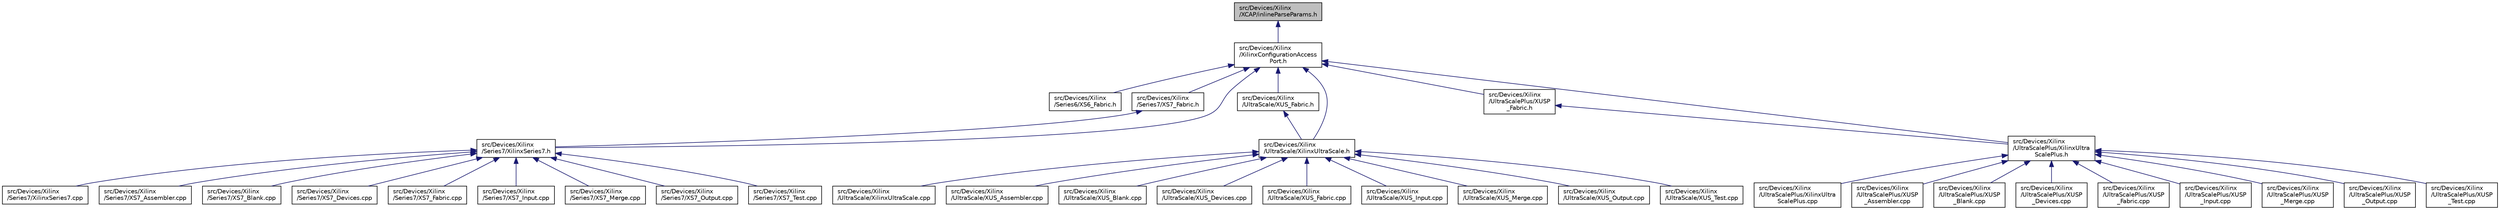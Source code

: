 digraph "src/Devices/Xilinx/XCAP/inlineParseParams.h"
{
 // INTERACTIVE_SVG=YES
 // LATEX_PDF_SIZE
  edge [fontname="Helvetica",fontsize="10",labelfontname="Helvetica",labelfontsize="10"];
  node [fontname="Helvetica",fontsize="10",shape=record];
  Node1 [label="src/Devices/Xilinx\l/XCAP/inlineParseParams.h",height=0.2,width=0.4,color="black", fillcolor="grey75", style="filled", fontcolor="black",tooltip=" "];
  Node1 -> Node2 [dir="back",color="midnightblue",fontsize="10",style="solid",fontname="Helvetica"];
  Node2 [label="src/Devices/Xilinx\l/XilinxConfigurationAccess\lPort.h",height=0.2,width=0.4,color="black", fillcolor="white", style="filled",URL="$XilinxConfigurationAccessPort_8h.html",tooltip=" "];
  Node2 -> Node3 [dir="back",color="midnightblue",fontsize="10",style="solid",fontname="Helvetica"];
  Node3 [label="src/Devices/Xilinx\l/Series6/XS6_Fabric.h",height=0.2,width=0.4,color="black", fillcolor="white", style="filled",URL="$XS6__Fabric_8h.html",tooltip=" "];
  Node2 -> Node4 [dir="back",color="midnightblue",fontsize="10",style="solid",fontname="Helvetica"];
  Node4 [label="src/Devices/Xilinx\l/Series7/XS7_Fabric.h",height=0.2,width=0.4,color="black", fillcolor="white", style="filled",URL="$XS7__Fabric_8h.html",tooltip=" "];
  Node4 -> Node5 [dir="back",color="midnightblue",fontsize="10",style="solid",fontname="Helvetica"];
  Node5 [label="src/Devices/Xilinx\l/Series7/XilinxSeries7.h",height=0.2,width=0.4,color="black", fillcolor="white", style="filled",URL="$XilinxSeries7_8h.html",tooltip=" "];
  Node5 -> Node6 [dir="back",color="midnightblue",fontsize="10",style="solid",fontname="Helvetica"];
  Node6 [label="src/Devices/Xilinx\l/Series7/XilinxSeries7.cpp",height=0.2,width=0.4,color="black", fillcolor="white", style="filled",URL="$XilinxSeries7_8cpp.html",tooltip=" "];
  Node5 -> Node7 [dir="back",color="midnightblue",fontsize="10",style="solid",fontname="Helvetica"];
  Node7 [label="src/Devices/Xilinx\l/Series7/XS7_Assembler.cpp",height=0.2,width=0.4,color="black", fillcolor="white", style="filled",URL="$XS7__Assembler_8cpp.html",tooltip=" "];
  Node5 -> Node8 [dir="back",color="midnightblue",fontsize="10",style="solid",fontname="Helvetica"];
  Node8 [label="src/Devices/Xilinx\l/Series7/XS7_Blank.cpp",height=0.2,width=0.4,color="black", fillcolor="white", style="filled",URL="$XS7__Blank_8cpp.html",tooltip=" "];
  Node5 -> Node9 [dir="back",color="midnightblue",fontsize="10",style="solid",fontname="Helvetica"];
  Node9 [label="src/Devices/Xilinx\l/Series7/XS7_Devices.cpp",height=0.2,width=0.4,color="black", fillcolor="white", style="filled",URL="$XS7__Devices_8cpp.html",tooltip=" "];
  Node5 -> Node10 [dir="back",color="midnightblue",fontsize="10",style="solid",fontname="Helvetica"];
  Node10 [label="src/Devices/Xilinx\l/Series7/XS7_Fabric.cpp",height=0.2,width=0.4,color="black", fillcolor="white", style="filled",URL="$XS7__Fabric_8cpp.html",tooltip=" "];
  Node5 -> Node11 [dir="back",color="midnightblue",fontsize="10",style="solid",fontname="Helvetica"];
  Node11 [label="src/Devices/Xilinx\l/Series7/XS7_Input.cpp",height=0.2,width=0.4,color="black", fillcolor="white", style="filled",URL="$XS7__Input_8cpp.html",tooltip=" "];
  Node5 -> Node12 [dir="back",color="midnightblue",fontsize="10",style="solid",fontname="Helvetica"];
  Node12 [label="src/Devices/Xilinx\l/Series7/XS7_Merge.cpp",height=0.2,width=0.4,color="black", fillcolor="white", style="filled",URL="$XS7__Merge_8cpp.html",tooltip=" "];
  Node5 -> Node13 [dir="back",color="midnightblue",fontsize="10",style="solid",fontname="Helvetica"];
  Node13 [label="src/Devices/Xilinx\l/Series7/XS7_Output.cpp",height=0.2,width=0.4,color="black", fillcolor="white", style="filled",URL="$XS7__Output_8cpp.html",tooltip=" "];
  Node5 -> Node14 [dir="back",color="midnightblue",fontsize="10",style="solid",fontname="Helvetica"];
  Node14 [label="src/Devices/Xilinx\l/Series7/XS7_Test.cpp",height=0.2,width=0.4,color="black", fillcolor="white", style="filled",URL="$XS7__Test_8cpp.html",tooltip=" "];
  Node2 -> Node5 [dir="back",color="midnightblue",fontsize="10",style="solid",fontname="Helvetica"];
  Node2 -> Node15 [dir="back",color="midnightblue",fontsize="10",style="solid",fontname="Helvetica"];
  Node15 [label="src/Devices/Xilinx\l/UltraScale/XUS_Fabric.h",height=0.2,width=0.4,color="black", fillcolor="white", style="filled",URL="$XUS__Fabric_8h.html",tooltip=" "];
  Node15 -> Node16 [dir="back",color="midnightblue",fontsize="10",style="solid",fontname="Helvetica"];
  Node16 [label="src/Devices/Xilinx\l/UltraScale/XilinxUltraScale.h",height=0.2,width=0.4,color="black", fillcolor="white", style="filled",URL="$XilinxUltraScale_8h.html",tooltip=" "];
  Node16 -> Node17 [dir="back",color="midnightblue",fontsize="10",style="solid",fontname="Helvetica"];
  Node17 [label="src/Devices/Xilinx\l/UltraScale/XilinxUltraScale.cpp",height=0.2,width=0.4,color="black", fillcolor="white", style="filled",URL="$XilinxUltraScale_8cpp.html",tooltip=" "];
  Node16 -> Node18 [dir="back",color="midnightblue",fontsize="10",style="solid",fontname="Helvetica"];
  Node18 [label="src/Devices/Xilinx\l/UltraScale/XUS_Assembler.cpp",height=0.2,width=0.4,color="black", fillcolor="white", style="filled",URL="$XUS__Assembler_8cpp.html",tooltip=" "];
  Node16 -> Node19 [dir="back",color="midnightblue",fontsize="10",style="solid",fontname="Helvetica"];
  Node19 [label="src/Devices/Xilinx\l/UltraScale/XUS_Blank.cpp",height=0.2,width=0.4,color="black", fillcolor="white", style="filled",URL="$XUS__Blank_8cpp.html",tooltip=" "];
  Node16 -> Node20 [dir="back",color="midnightblue",fontsize="10",style="solid",fontname="Helvetica"];
  Node20 [label="src/Devices/Xilinx\l/UltraScale/XUS_Devices.cpp",height=0.2,width=0.4,color="black", fillcolor="white", style="filled",URL="$XUS__Devices_8cpp.html",tooltip=" "];
  Node16 -> Node21 [dir="back",color="midnightblue",fontsize="10",style="solid",fontname="Helvetica"];
  Node21 [label="src/Devices/Xilinx\l/UltraScale/XUS_Fabric.cpp",height=0.2,width=0.4,color="black", fillcolor="white", style="filled",URL="$XUS__Fabric_8cpp.html",tooltip=" "];
  Node16 -> Node22 [dir="back",color="midnightblue",fontsize="10",style="solid",fontname="Helvetica"];
  Node22 [label="src/Devices/Xilinx\l/UltraScale/XUS_Input.cpp",height=0.2,width=0.4,color="black", fillcolor="white", style="filled",URL="$XUS__Input_8cpp.html",tooltip=" "];
  Node16 -> Node23 [dir="back",color="midnightblue",fontsize="10",style="solid",fontname="Helvetica"];
  Node23 [label="src/Devices/Xilinx\l/UltraScale/XUS_Merge.cpp",height=0.2,width=0.4,color="black", fillcolor="white", style="filled",URL="$XUS__Merge_8cpp.html",tooltip=" "];
  Node16 -> Node24 [dir="back",color="midnightblue",fontsize="10",style="solid",fontname="Helvetica"];
  Node24 [label="src/Devices/Xilinx\l/UltraScale/XUS_Output.cpp",height=0.2,width=0.4,color="black", fillcolor="white", style="filled",URL="$XUS__Output_8cpp.html",tooltip=" "];
  Node16 -> Node25 [dir="back",color="midnightblue",fontsize="10",style="solid",fontname="Helvetica"];
  Node25 [label="src/Devices/Xilinx\l/UltraScale/XUS_Test.cpp",height=0.2,width=0.4,color="black", fillcolor="white", style="filled",URL="$XUS__Test_8cpp.html",tooltip=" "];
  Node2 -> Node16 [dir="back",color="midnightblue",fontsize="10",style="solid",fontname="Helvetica"];
  Node2 -> Node26 [dir="back",color="midnightblue",fontsize="10",style="solid",fontname="Helvetica"];
  Node26 [label="src/Devices/Xilinx\l/UltraScalePlus/XUSP\l_Fabric.h",height=0.2,width=0.4,color="black", fillcolor="white", style="filled",URL="$XUSP__Fabric_8h.html",tooltip=" "];
  Node26 -> Node27 [dir="back",color="midnightblue",fontsize="10",style="solid",fontname="Helvetica"];
  Node27 [label="src/Devices/Xilinx\l/UltraScalePlus/XilinxUltra\lScalePlus.h",height=0.2,width=0.4,color="black", fillcolor="white", style="filled",URL="$XilinxUltraScalePlus_8h.html",tooltip=" "];
  Node27 -> Node28 [dir="back",color="midnightblue",fontsize="10",style="solid",fontname="Helvetica"];
  Node28 [label="src/Devices/Xilinx\l/UltraScalePlus/XilinxUltra\lScalePlus.cpp",height=0.2,width=0.4,color="black", fillcolor="white", style="filled",URL="$XilinxUltraScalePlus_8cpp.html",tooltip=" "];
  Node27 -> Node29 [dir="back",color="midnightblue",fontsize="10",style="solid",fontname="Helvetica"];
  Node29 [label="src/Devices/Xilinx\l/UltraScalePlus/XUSP\l_Assembler.cpp",height=0.2,width=0.4,color="black", fillcolor="white", style="filled",URL="$XUSP__Assembler_8cpp.html",tooltip=" "];
  Node27 -> Node30 [dir="back",color="midnightblue",fontsize="10",style="solid",fontname="Helvetica"];
  Node30 [label="src/Devices/Xilinx\l/UltraScalePlus/XUSP\l_Blank.cpp",height=0.2,width=0.4,color="black", fillcolor="white", style="filled",URL="$XUSP__Blank_8cpp.html",tooltip=" "];
  Node27 -> Node31 [dir="back",color="midnightblue",fontsize="10",style="solid",fontname="Helvetica"];
  Node31 [label="src/Devices/Xilinx\l/UltraScalePlus/XUSP\l_Devices.cpp",height=0.2,width=0.4,color="black", fillcolor="white", style="filled",URL="$XUSP__Devices_8cpp.html",tooltip=" "];
  Node27 -> Node32 [dir="back",color="midnightblue",fontsize="10",style="solid",fontname="Helvetica"];
  Node32 [label="src/Devices/Xilinx\l/UltraScalePlus/XUSP\l_Fabric.cpp",height=0.2,width=0.4,color="black", fillcolor="white", style="filled",URL="$XUSP__Fabric_8cpp.html",tooltip=" "];
  Node27 -> Node33 [dir="back",color="midnightblue",fontsize="10",style="solid",fontname="Helvetica"];
  Node33 [label="src/Devices/Xilinx\l/UltraScalePlus/XUSP\l_Input.cpp",height=0.2,width=0.4,color="black", fillcolor="white", style="filled",URL="$XUSP__Input_8cpp.html",tooltip=" "];
  Node27 -> Node34 [dir="back",color="midnightblue",fontsize="10",style="solid",fontname="Helvetica"];
  Node34 [label="src/Devices/Xilinx\l/UltraScalePlus/XUSP\l_Merge.cpp",height=0.2,width=0.4,color="black", fillcolor="white", style="filled",URL="$XUSP__Merge_8cpp.html",tooltip=" "];
  Node27 -> Node35 [dir="back",color="midnightblue",fontsize="10",style="solid",fontname="Helvetica"];
  Node35 [label="src/Devices/Xilinx\l/UltraScalePlus/XUSP\l_Output.cpp",height=0.2,width=0.4,color="black", fillcolor="white", style="filled",URL="$XUSP__Output_8cpp.html",tooltip=" "];
  Node27 -> Node36 [dir="back",color="midnightblue",fontsize="10",style="solid",fontname="Helvetica"];
  Node36 [label="src/Devices/Xilinx\l/UltraScalePlus/XUSP\l_Test.cpp",height=0.2,width=0.4,color="black", fillcolor="white", style="filled",URL="$XUSP__Test_8cpp.html",tooltip=" "];
  Node2 -> Node27 [dir="back",color="midnightblue",fontsize="10",style="solid",fontname="Helvetica"];
}
